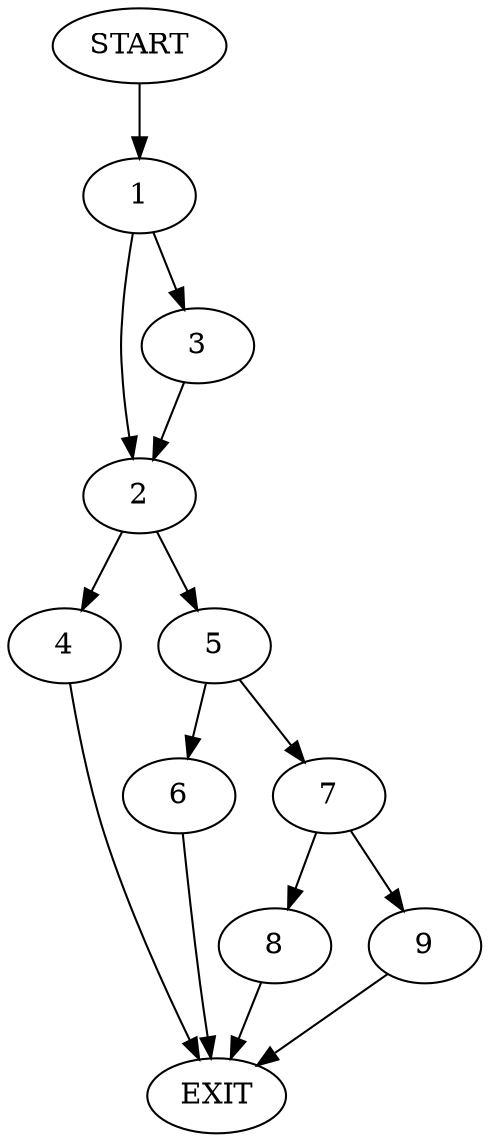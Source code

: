 digraph {
0 [label="START"]
10 [label="EXIT"]
0 -> 1
1 -> 2
1 -> 3
2 -> 4
2 -> 5
3 -> 2
4 -> 10
5 -> 6
5 -> 7
6 -> 10
7 -> 8
7 -> 9
8 -> 10
9 -> 10
}
